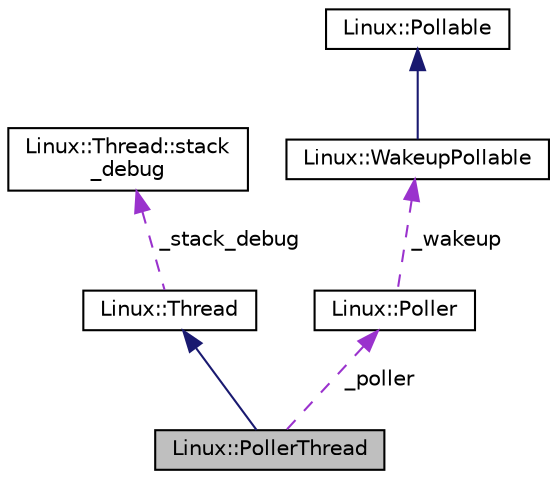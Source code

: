 digraph "Linux::PollerThread"
{
 // INTERACTIVE_SVG=YES
  edge [fontname="Helvetica",fontsize="10",labelfontname="Helvetica",labelfontsize="10"];
  node [fontname="Helvetica",fontsize="10",shape=record];
  Node1 [label="Linux::PollerThread",height=0.2,width=0.4,color="black", fillcolor="grey75", style="filled", fontcolor="black"];
  Node2 -> Node1 [dir="back",color="midnightblue",fontsize="10",style="solid",fontname="Helvetica"];
  Node2 [label="Linux::Thread",height=0.2,width=0.4,color="black", fillcolor="white", style="filled",URL="$classLinux_1_1Thread.html"];
  Node3 -> Node2 [dir="back",color="darkorchid3",fontsize="10",style="dashed",label=" _stack_debug" ,fontname="Helvetica"];
  Node3 [label="Linux::Thread::stack\l_debug",height=0.2,width=0.4,color="black", fillcolor="white", style="filled",URL="$structLinux_1_1Thread_1_1stack__debug.html"];
  Node4 -> Node1 [dir="back",color="darkorchid3",fontsize="10",style="dashed",label=" _poller" ,fontname="Helvetica"];
  Node4 [label="Linux::Poller",height=0.2,width=0.4,color="black", fillcolor="white", style="filled",URL="$classLinux_1_1Poller.html"];
  Node5 -> Node4 [dir="back",color="darkorchid3",fontsize="10",style="dashed",label=" _wakeup" ,fontname="Helvetica"];
  Node5 [label="Linux::WakeupPollable",height=0.2,width=0.4,color="black", fillcolor="white", style="filled",URL="$classLinux_1_1WakeupPollable.html"];
  Node6 -> Node5 [dir="back",color="midnightblue",fontsize="10",style="solid",fontname="Helvetica"];
  Node6 [label="Linux::Pollable",height=0.2,width=0.4,color="black", fillcolor="white", style="filled",URL="$classLinux_1_1Pollable.html"];
}
